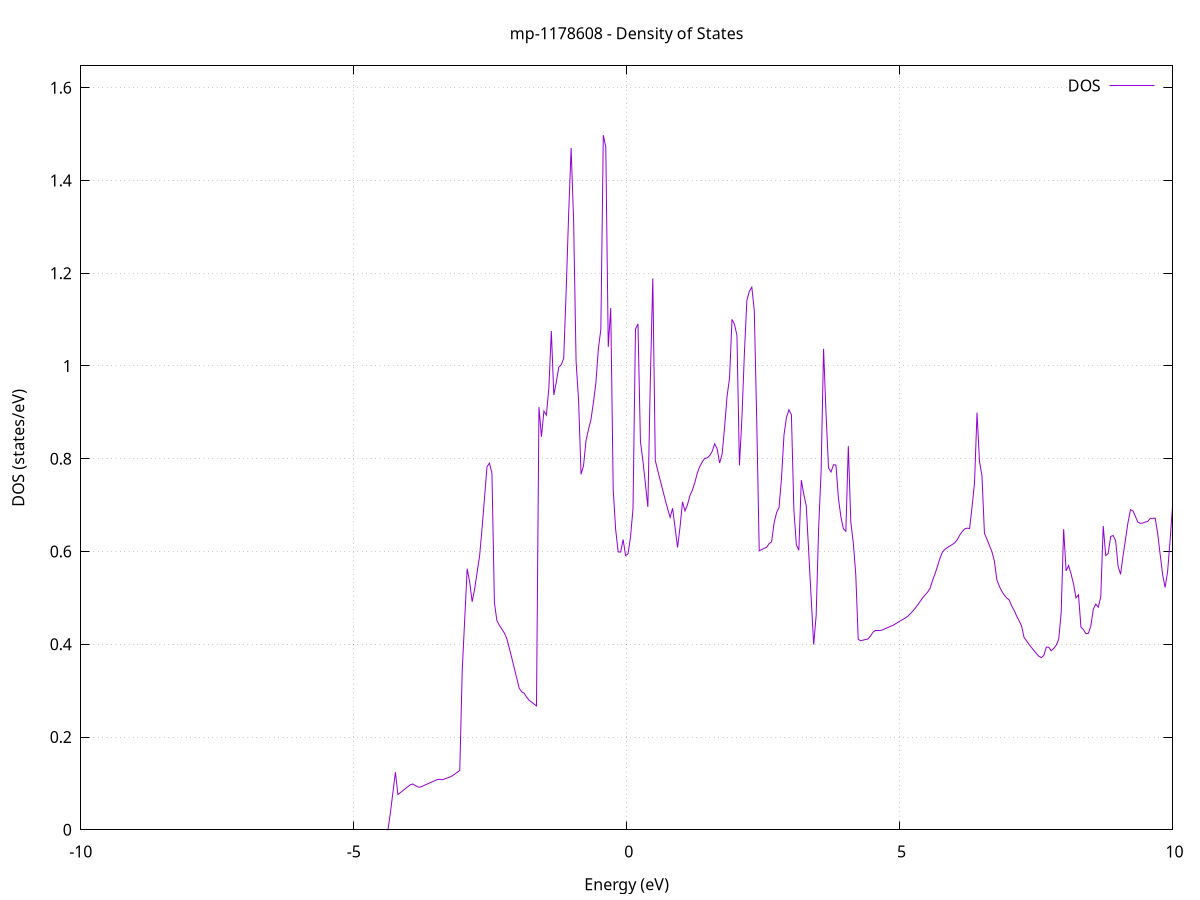 set title 'mp-1178608 - Density of States'
set xlabel 'Energy (eV)'
set ylabel 'DOS (states/eV)'
set grid
set xrange [-10:10]
set yrange [0:1.647]
set xzeroaxis lt -1
set terminal png size 800,600
set output 'mp-1178608_dos_gnuplot.png'
plot '-' using 1:2 with lines title 'DOS'
-53.429300 0.000000
-53.384000 0.000000
-53.338600 0.000000
-53.293300 0.000000
-53.247900 0.000000
-53.202600 0.000000
-53.157300 0.000000
-53.111900 0.000000
-53.066600 0.000000
-53.021200 0.000000
-52.975900 0.000000
-52.930600 0.000000
-52.885200 0.000000
-52.839900 0.000000
-52.794500 0.000000
-52.749200 0.000000
-52.703900 0.000000
-52.658500 0.000000
-52.613200 0.000000
-52.567800 0.000000
-52.522500 0.000000
-52.477200 0.000000
-52.431800 0.000000
-52.386500 0.000000
-52.341100 0.000000
-52.295800 0.000000
-52.250500 0.000000
-52.205100 0.000000
-52.159800 0.000000
-52.114400 0.000000
-52.069100 0.000000
-52.023800 0.000000
-51.978400 0.000000
-51.933100 0.000000
-51.887800 0.000000
-51.842400 0.000000
-51.797100 0.000000
-51.751700 0.000000
-51.706400 0.000000
-51.661100 0.000000
-51.615700 0.000000
-51.570400 0.000000
-51.525000 0.000000
-51.479700 0.000000
-51.434400 0.000000
-51.389000 0.000000
-51.343700 0.000000
-51.298300 0.000000
-51.253000 0.000000
-51.207700 0.000000
-51.162300 0.000000
-51.117000 0.000000
-51.071600 0.000000
-51.026300 0.000000
-50.981000 0.000000
-50.935600 0.000000
-50.890300 0.000000
-50.844900 0.000000
-50.799600 0.000000
-50.754300 0.000000
-50.708900 0.000000
-50.663600 0.000000
-50.618200 0.000000
-50.572900 0.000000
-50.527600 0.000000
-50.482200 0.000000
-50.436900 0.000000
-50.391500 0.000000
-50.346200 0.000000
-50.300900 0.000000
-50.255500 0.000000
-50.210200 0.000000
-50.164900 0.000000
-50.119500 0.000000
-50.074200 0.000000
-50.028800 0.000000
-49.983500 0.000000
-49.938200 0.000000
-49.892800 0.000000
-49.847500 0.000000
-49.802100 0.000000
-49.756800 0.000000
-49.711500 0.000000
-49.666100 0.000000
-49.620800 0.000000
-49.575400 0.000000
-49.530100 0.000000
-49.484800 0.000000
-49.439400 0.000000
-49.394100 0.000000
-49.348700 0.000000
-49.303400 0.000000
-49.258100 0.000000
-49.212700 0.000000
-49.167400 0.000000
-49.122000 1.460300
-49.076700 1.737000
-49.031400 2.047200
-48.986000 2.533500
-48.940700 3.451800
-48.895300 7.529700
-48.850000 0.000000
-48.804700 0.000000
-48.759300 0.000000
-48.714000 0.000000
-48.668600 0.000000
-48.623300 0.000000
-48.578000 0.000000
-48.532600 0.000000
-48.487300 0.000000
-48.442000 0.000000
-48.396600 0.000000
-48.351300 0.000000
-48.305900 0.000000
-48.260600 0.000000
-48.215300 0.000000
-48.169900 0.000000
-48.124600 0.000000
-48.079200 0.000000
-48.033900 0.000000
-47.988600 0.000000
-47.943200 0.000000
-47.897900 0.000000
-47.852500 0.000000
-47.807200 0.000000
-47.761900 0.000000
-47.716500 0.000000
-47.671200 0.000000
-47.625800 0.000000
-47.580500 0.000000
-47.535200 0.000000
-47.489800 0.000000
-47.444500 0.000000
-47.399100 0.000000
-47.353800 0.000000
-47.308500 0.000000
-47.263100 0.000000
-47.217800 0.000000
-47.172400 0.000000
-47.127100 0.000000
-47.081800 0.000000
-47.036400 0.000000
-46.991100 0.000000
-46.945700 0.000000
-46.900400 0.000000
-46.855100 0.000000
-46.809700 0.000000
-46.764400 0.000000
-46.719100 0.000000
-46.673700 0.000000
-46.628400 0.000000
-46.583000 0.000000
-46.537700 0.000000
-46.492400 0.000000
-46.447000 0.000000
-46.401700 0.000000
-46.356300 0.000000
-46.311000 0.000000
-46.265700 0.000000
-46.220300 0.000000
-46.175000 0.000000
-46.129600 0.000000
-46.084300 0.000000
-46.039000 0.000000
-45.993600 0.000000
-45.948300 0.000000
-45.902900 0.000000
-45.857600 0.000000
-45.812300 0.000000
-45.766900 0.000000
-45.721600 0.000000
-45.676200 0.000000
-45.630900 0.000000
-45.585600 0.000000
-45.540200 0.000000
-45.494900 0.000000
-45.449500 0.000000
-45.404200 0.000000
-45.358900 0.000000
-45.313500 0.000000
-45.268200 0.000000
-45.222800 0.000000
-45.177500 0.000000
-45.132200 0.000000
-45.086800 0.000000
-45.041500 0.000000
-44.996200 0.000000
-44.950800 0.000000
-44.905500 0.000000
-44.860100 0.000000
-44.814800 0.000000
-44.769500 0.000000
-44.724100 0.000000
-44.678800 0.000000
-44.633400 0.000000
-44.588100 0.000000
-44.542800 0.000000
-44.497400 0.000000
-44.452100 0.000000
-44.406700 0.000000
-44.361400 0.000000
-44.316100 0.000000
-44.270700 0.000000
-44.225400 0.000000
-44.180000 0.000000
-44.134700 0.000000
-44.089400 0.000000
-44.044000 0.000000
-43.998700 0.000000
-43.953300 0.000000
-43.908000 0.000000
-43.862700 0.000000
-43.817300 0.000000
-43.772000 0.000000
-43.726600 0.000000
-43.681300 0.000000
-43.636000 0.000000
-43.590600 0.000000
-43.545300 0.000000
-43.499900 0.000000
-43.454600 0.000000
-43.409300 0.000000
-43.363900 0.000000
-43.318600 0.000000
-43.273300 0.000000
-43.227900 0.000000
-43.182600 0.000000
-43.137200 0.000000
-43.091900 0.000000
-43.046600 0.000000
-43.001200 0.000000
-42.955900 0.000000
-42.910500 0.000000
-42.865200 0.000000
-42.819900 0.000000
-42.774500 0.000000
-42.729200 0.000000
-42.683800 0.000000
-42.638500 0.000000
-42.593200 0.000000
-42.547800 0.000000
-42.502500 0.000000
-42.457100 0.000000
-42.411800 0.000000
-42.366500 0.000000
-42.321100 0.000000
-42.275800 0.000000
-42.230400 0.000000
-42.185100 0.000000
-42.139800 0.000000
-42.094400 0.000000
-42.049100 0.000000
-42.003700 0.000000
-41.958400 0.000000
-41.913100 0.000000
-41.867700 0.000000
-41.822400 0.000000
-41.777000 0.000000
-41.731700 0.000000
-41.686400 0.000000
-41.641000 0.000000
-41.595700 0.000000
-41.550400 0.000000
-41.505000 0.000000
-41.459700 0.000000
-41.414300 0.000000
-41.369000 0.000000
-41.323700 0.000000
-41.278300 0.000000
-41.233000 0.000000
-41.187600 0.000000
-41.142300 0.000000
-41.097000 0.000000
-41.051600 0.000000
-41.006300 0.000000
-40.960900 0.000000
-40.915600 0.000000
-40.870300 0.000000
-40.824900 0.000000
-40.779600 0.000000
-40.734200 0.000000
-40.688900 0.000000
-40.643600 0.000000
-40.598200 0.000000
-40.552900 0.000000
-40.507500 0.000000
-40.462200 0.000000
-40.416900 0.000000
-40.371500 0.000000
-40.326200 0.000000
-40.280800 0.000000
-40.235500 0.000000
-40.190200 0.000000
-40.144800 0.000000
-40.099500 0.000000
-40.054100 0.000000
-40.008800 0.000000
-39.963500 0.000000
-39.918100 0.000000
-39.872800 0.000000
-39.827400 0.000000
-39.782100 0.000000
-39.736800 0.000000
-39.691400 0.000000
-39.646100 0.000000
-39.600800 0.000000
-39.555400 0.000000
-39.510100 0.000000
-39.464700 0.000000
-39.419400 0.000000
-39.374100 0.000000
-39.328700 0.000000
-39.283400 0.000000
-39.238000 0.000000
-39.192700 0.000000
-39.147400 0.000000
-39.102000 0.000000
-39.056700 0.000000
-39.011300 0.000000
-38.966000 0.000000
-38.920700 0.000000
-38.875300 0.000000
-38.830000 0.000000
-38.784600 0.000000
-38.739300 0.000000
-38.694000 0.000000
-38.648600 0.000000
-38.603300 0.000000
-38.557900 0.000000
-38.512600 0.000000
-38.467300 0.000000
-38.421900 0.000000
-38.376600 0.000000
-38.331200 0.000000
-38.285900 0.000000
-38.240600 0.000000
-38.195200 0.000000
-38.149900 0.000000
-38.104500 0.000000
-38.059200 0.000000
-38.013900 0.000000
-37.968500 0.000000
-37.923200 0.000000
-37.877900 0.000000
-37.832500 0.000000
-37.787200 0.000000
-37.741800 0.000000
-37.696500 0.000000
-37.651200 0.000000
-37.605800 0.000000
-37.560500 0.000000
-37.515100 0.000000
-37.469800 0.000000
-37.424500 0.000000
-37.379100 0.000000
-37.333800 0.000000
-37.288400 0.000000
-37.243100 0.000000
-37.197800 0.000000
-37.152400 0.000000
-37.107100 0.000000
-37.061700 0.000000
-37.016400 0.000000
-36.971100 0.000000
-36.925700 0.000000
-36.880400 0.000000
-36.835000 0.000000
-36.789700 0.000000
-36.744400 0.000000
-36.699000 0.000000
-36.653700 0.000000
-36.608300 0.000000
-36.563000 0.000000
-36.517700 0.000000
-36.472300 0.000000
-36.427000 0.000000
-36.381600 0.000000
-36.336300 0.000000
-36.291000 0.000000
-36.245600 0.000000
-36.200300 0.000000
-36.155000 0.000000
-36.109600 0.000000
-36.064300 0.000000
-36.018900 0.000000
-35.973600 0.000000
-35.928300 0.000000
-35.882900 0.000000
-35.837600 0.000000
-35.792200 0.000000
-35.746900 0.000000
-35.701600 0.000000
-35.656200 0.000000
-35.610900 0.000000
-35.565500 0.000000
-35.520200 0.000000
-35.474900 0.000000
-35.429500 0.000000
-35.384200 0.000000
-35.338800 0.000000
-35.293500 0.000000
-35.248200 0.000000
-35.202800 0.000000
-35.157500 0.000000
-35.112100 0.000000
-35.066800 0.000000
-35.021500 0.000000
-34.976100 0.000000
-34.930800 0.000000
-34.885400 0.000000
-34.840100 0.000000
-34.794800 0.000000
-34.749400 0.000000
-34.704100 0.000000
-34.658700 0.000000
-34.613400 0.000000
-34.568100 0.000000
-34.522700 0.000000
-34.477400 0.000000
-34.432100 0.000000
-34.386700 0.000000
-34.341400 0.000000
-34.296000 0.000000
-34.250700 0.000000
-34.205400 0.000000
-34.160000 0.000000
-34.114700 0.000000
-34.069300 0.000000
-34.024000 0.000000
-33.978700 0.000000
-33.933300 0.000000
-33.888000 0.000000
-33.842600 0.000000
-33.797300 0.000000
-33.752000 0.000000
-33.706600 0.000000
-33.661300 0.000000
-33.615900 0.000000
-33.570600 0.000000
-33.525300 0.000000
-33.479900 0.000000
-33.434600 0.000000
-33.389200 0.000000
-33.343900 0.000000
-33.298600 0.000000
-33.253200 0.000000
-33.207900 0.000000
-33.162500 0.000000
-33.117200 0.000000
-33.071900 0.000000
-33.026500 0.000000
-32.981200 0.000000
-32.935800 0.000000
-32.890500 0.000000
-32.845200 0.000000
-32.799800 0.000000
-32.754500 0.000000
-32.709200 0.000000
-32.663800 0.000000
-32.618500 0.000000
-32.573100 0.000000
-32.527800 0.000000
-32.482500 0.000000
-32.437100 0.000000
-32.391800 0.000000
-32.346400 0.000000
-32.301100 0.000000
-32.255800 0.000000
-32.210400 0.000000
-32.165100 0.000000
-32.119700 0.000000
-32.074400 0.000000
-32.029100 0.000000
-31.983700 0.000000
-31.938400 0.000000
-31.893000 0.000000
-31.847700 0.000000
-31.802400 0.000000
-31.757000 0.000000
-31.711700 0.000000
-31.666300 0.000000
-31.621000 0.000000
-31.575700 0.000000
-31.530300 0.000000
-31.485000 0.000000
-31.439600 0.000000
-31.394300 0.000000
-31.349000 0.000000
-31.303600 0.000000
-31.258300 0.000000
-31.212900 0.000000
-31.167600 0.000000
-31.122300 0.000000
-31.076900 0.000000
-31.031600 0.000000
-30.986300 0.000000
-30.940900 0.000000
-30.895600 0.000000
-30.850200 0.000000
-30.804900 0.000000
-30.759600 0.000000
-30.714200 0.000000
-30.668900 0.000000
-30.623500 0.000000
-30.578200 0.000000
-30.532900 0.000000
-30.487500 0.000000
-30.442200 0.000000
-30.396800 0.000000
-30.351500 0.000000
-30.306200 0.000000
-30.260800 0.000000
-30.215500 0.000000
-30.170100 0.000000
-30.124800 0.000000
-30.079500 0.000000
-30.034100 0.000000
-29.988800 0.000000
-29.943400 0.000000
-29.898100 0.000000
-29.852800 0.000000
-29.807400 0.000000
-29.762100 0.000000
-29.716700 0.000000
-29.671400 0.000000
-29.626100 0.000000
-29.580700 0.000000
-29.535400 0.000000
-29.490000 0.000000
-29.444700 0.000000
-29.399400 0.000000
-29.354000 0.000000
-29.308700 0.000000
-29.263400 0.000000
-29.218000 0.000000
-29.172700 0.000000
-29.127300 0.000000
-29.082000 0.000000
-29.036700 0.000000
-28.991300 0.000000
-28.946000 0.000000
-28.900600 0.000000
-28.855300 0.000000
-28.810000 0.000000
-28.764600 0.000000
-28.719300 0.000000
-28.673900 0.000000
-28.628600 0.000000
-28.583300 0.000000
-28.537900 0.000000
-28.492600 0.000000
-28.447200 0.000000
-28.401900 0.000000
-28.356600 0.000000
-28.311200 0.000000
-28.265900 0.000000
-28.220500 0.000000
-28.175200 0.000000
-28.129900 0.000000
-28.084500 0.000000
-28.039200 0.000000
-27.993800 0.000000
-27.948500 1.088800
-27.903200 1.172300
-27.857800 1.290400
-27.812500 1.393400
-27.767100 1.577200
-27.721800 1.867800
-27.676500 1.722200
-27.631100 1.277500
-27.585800 0.794800
-27.540500 0.639500
-27.495100 0.607300
-27.449800 0.575200
-27.404400 0.727900
-27.359100 0.754100
-27.313800 2.286400
-27.268400 3.172100
-27.223100 1.280100
-27.177700 4.412700
-27.132400 5.179700
-27.087100 9.270800
-27.041700 2.351000
-26.996400 1.254200
-26.951000 1.179300
-26.905700 1.232800
-26.860400 1.436400
-26.815000 1.686300
-26.769700 2.040000
-26.724300 2.572700
-26.679000 1.923700
-26.633700 1.615100
-26.588300 1.548300
-26.543000 1.356200
-26.497600 1.341700
-26.452300 1.342700
-26.407000 1.260200
-26.361600 0.000000
-26.316300 0.000000
-26.270900 0.000000
-26.225600 0.000000
-26.180300 0.000000
-26.134900 0.000000
-26.089600 0.000000
-26.044200 0.000000
-25.998900 0.000000
-25.953600 0.000000
-25.908200 0.000000
-25.862900 0.000000
-25.817500 0.000000
-25.772200 0.000000
-25.726900 0.000000
-25.681500 0.000000
-25.636200 0.000000
-25.590900 0.000000
-25.545500 0.000000
-25.500200 0.000000
-25.454800 0.000000
-25.409500 0.000000
-25.364200 0.000000
-25.318800 0.000000
-25.273500 0.000000
-25.228100 0.000000
-25.182800 0.000000
-25.137500 0.000000
-25.092100 0.000000
-25.046800 0.000000
-25.001400 0.000000
-24.956100 0.000000
-24.910800 0.000000
-24.865400 0.000000
-24.820100 0.000000
-24.774700 0.000000
-24.729400 0.000000
-24.684100 0.000000
-24.638700 0.000000
-24.593400 0.000000
-24.548000 0.000000
-24.502700 0.000000
-24.457400 0.000000
-24.412000 0.000000
-24.366700 0.000000
-24.321300 0.000000
-24.276000 0.000000
-24.230700 0.000000
-24.185300 0.000000
-24.140000 0.000000
-24.094600 0.000000
-24.049300 0.000000
-24.004000 0.000000
-23.958600 0.000000
-23.913300 0.000000
-23.868000 0.000000
-23.822600 0.000000
-23.777300 0.000000
-23.731900 0.000000
-23.686600 0.000000
-23.641300 0.000000
-23.595900 0.000000
-23.550600 0.000000
-23.505200 0.000000
-23.459900 0.000000
-23.414600 0.000000
-23.369200 0.000000
-23.323900 0.000000
-23.278500 0.000000
-23.233200 0.000000
-23.187900 0.000000
-23.142500 0.000000
-23.097200 0.000000
-23.051800 0.000000
-23.006500 0.000000
-22.961200 0.000000
-22.915800 0.000000
-22.870500 0.000000
-22.825100 0.000000
-22.779800 0.000000
-22.734500 0.000000
-22.689100 0.000000
-22.643800 0.000000
-22.598400 0.000000
-22.553100 0.000000
-22.507800 0.000000
-22.462400 0.000000
-22.417100 0.000000
-22.371700 0.000000
-22.326400 0.000000
-22.281100 0.000000
-22.235700 0.000000
-22.190400 0.000000
-22.145100 0.000000
-22.099700 0.000000
-22.054400 0.000000
-22.009000 0.000000
-21.963700 0.000000
-21.918400 0.000000
-21.873000 0.000000
-21.827700 0.000000
-21.782300 0.000000
-21.737000 0.000000
-21.691700 0.000000
-21.646300 0.000000
-21.601000 0.000000
-21.555600 0.000000
-21.510300 0.000000
-21.465000 0.000000
-21.419600 0.000000
-21.374300 0.000000
-21.328900 0.000000
-21.283600 0.000000
-21.238300 0.000000
-21.192900 0.000000
-21.147600 0.000000
-21.102200 0.000000
-21.056900 0.000000
-21.011600 0.000000
-20.966200 0.000000
-20.920900 0.000000
-20.875500 0.000000
-20.830200 0.000000
-20.784900 0.000000
-20.739500 0.000000
-20.694200 0.000000
-20.648800 0.000000
-20.603500 0.000000
-20.558200 0.000000
-20.512800 0.000000
-20.467500 0.000000
-20.422200 0.000000
-20.376800 0.000000
-20.331500 0.000000
-20.286100 0.000000
-20.240800 0.000000
-20.195500 0.000000
-20.150100 0.000000
-20.104800 0.000000
-20.059400 0.000000
-20.014100 0.000000
-19.968800 0.000000
-19.923400 0.000000
-19.878100 0.000000
-19.832700 0.000000
-19.787400 0.000000
-19.742100 0.000000
-19.696700 0.000000
-19.651400 0.000000
-19.606000 0.000000
-19.560700 0.000000
-19.515400 0.000000
-19.470000 0.000000
-19.424700 0.000000
-19.379300 0.000000
-19.334000 0.000000
-19.288700 0.000000
-19.243300 0.000000
-19.198000 0.000000
-19.152600 0.000000
-19.107300 0.000000
-19.062000 0.000000
-19.016600 0.000000
-18.971300 0.000000
-18.925900 0.000000
-18.880600 0.000000
-18.835300 0.000000
-18.789900 0.000000
-18.744600 0.000000
-18.699300 0.000000
-18.653900 0.000000
-18.608600 0.000000
-18.563200 0.000000
-18.517900 0.000000
-18.472600 0.000000
-18.427200 0.000000
-18.381900 0.000000
-18.336500 0.000000
-18.291200 0.000000
-18.245900 0.000000
-18.200500 0.000000
-18.155200 0.000000
-18.109800 0.000000
-18.064500 0.000000
-18.019200 0.000000
-17.973800 0.000000
-17.928500 0.000000
-17.883100 0.000000
-17.837800 0.000000
-17.792500 0.000000
-17.747100 0.000000
-17.701800 0.000000
-17.656400 0.000000
-17.611100 0.000000
-17.565800 0.000000
-17.520400 0.000000
-17.475100 0.000000
-17.429700 0.000000
-17.384400 0.000000
-17.339100 0.000000
-17.293700 0.000000
-17.248400 0.000000
-17.203000 0.000000
-17.157700 0.000000
-17.112400 0.000000
-17.067000 0.000000
-17.021700 0.000000
-16.976400 0.000000
-16.931000 0.000000
-16.885700 0.000000
-16.840300 0.000000
-16.795000 0.000000
-16.749700 0.000000
-16.704300 0.000000
-16.659000 0.000000
-16.613600 0.000000
-16.568300 0.000000
-16.523000 0.000000
-16.477600 0.000000
-16.432300 0.000000
-16.386900 0.000000
-16.341600 0.000000
-16.296300 0.000000
-16.250900 0.000000
-16.205600 0.000000
-16.160200 0.000000
-16.114900 0.000000
-16.069600 0.000000
-16.024200 0.000000
-15.978900 0.000000
-15.933500 0.000000
-15.888200 0.000000
-15.842900 0.000000
-15.797500 0.000000
-15.752200 0.000000
-15.706800 0.000000
-15.661500 0.000000
-15.616200 0.000000
-15.570800 0.000000
-15.525500 0.000000
-15.480100 0.000000
-15.434800 0.000000
-15.389500 0.000000
-15.344100 0.000000
-15.298800 0.000000
-15.253500 0.000000
-15.208100 0.000000
-15.162800 0.000000
-15.117400 0.000000
-15.072100 0.000000
-15.026800 0.000000
-14.981400 0.000000
-14.936100 0.000000
-14.890700 0.000000
-14.845400 0.000000
-14.800100 0.000000
-14.754700 0.000000
-14.709400 0.000000
-14.664000 0.000000
-14.618700 0.000000
-14.573400 0.000000
-14.528000 0.000000
-14.482700 0.000000
-14.437300 0.000000
-14.392000 0.000000
-14.346700 0.000000
-14.301300 0.000000
-14.256000 0.000000
-14.210600 0.000000
-14.165300 0.000000
-14.120000 0.000000
-14.074600 0.000000
-14.029300 0.000000
-13.983900 0.000000
-13.938600 0.000000
-13.893300 0.000000
-13.847900 0.000000
-13.802600 0.000000
-13.757200 0.000000
-13.711900 0.000000
-13.666600 0.000000
-13.621200 0.000000
-13.575900 0.000000
-13.530600 0.000000
-13.485200 0.000000
-13.439900 0.000000
-13.394500 0.000000
-13.349200 0.000000
-13.303900 0.000000
-13.258500 0.000000
-13.213200 0.000000
-13.167800 0.000000
-13.122500 0.000000
-13.077200 0.000000
-13.031800 0.000000
-12.986500 0.000000
-12.941100 0.000000
-12.895800 0.000000
-12.850500 0.000000
-12.805100 0.000000
-12.759800 0.000000
-12.714400 0.000000
-12.669100 0.000000
-12.623800 0.000000
-12.578400 0.000000
-12.533100 0.000000
-12.487700 0.000000
-12.442400 0.000000
-12.397100 0.000000
-12.351700 0.000000
-12.306400 0.000000
-12.261000 0.000000
-12.215700 0.000000
-12.170400 0.000000
-12.125000 0.000000
-12.079700 0.000000
-12.034300 0.000000
-11.989000 0.000000
-11.943700 0.000000
-11.898300 0.000000
-11.853000 0.000000
-11.807600 0.000000
-11.762300 0.000000
-11.717000 0.000000
-11.671600 0.000000
-11.626300 0.000000
-11.581000 0.000000
-11.535600 0.000000
-11.490300 0.000000
-11.444900 0.000000
-11.399600 0.000000
-11.354300 0.000000
-11.308900 0.000000
-11.263600 0.000000
-11.218200 0.000000
-11.172900 0.000000
-11.127600 0.000000
-11.082200 0.000000
-11.036900 0.000000
-10.991500 0.000000
-10.946200 0.000000
-10.900900 0.000000
-10.855500 0.000000
-10.810200 0.000000
-10.764800 0.000000
-10.719500 0.000000
-10.674200 0.000000
-10.628800 0.000000
-10.583500 0.000000
-10.538100 0.000000
-10.492800 0.000000
-10.447500 0.000000
-10.402100 0.000000
-10.356800 0.000000
-10.311400 0.000000
-10.266100 0.000000
-10.220800 0.000000
-10.175400 0.000000
-10.130100 0.000000
-10.084700 0.000000
-10.039400 0.000000
-9.994100 0.000000
-9.948700 0.000000
-9.903400 0.000000
-9.858100 0.000000
-9.812700 0.000000
-9.767400 0.000000
-9.722000 0.000000
-9.676700 0.000000
-9.631400 0.000000
-9.586000 0.000000
-9.540700 0.000000
-9.495300 0.000000
-9.450000 0.000000
-9.404700 0.000000
-9.359300 0.000000
-9.314000 0.000000
-9.268600 0.000000
-9.223300 0.000000
-9.178000 0.000000
-9.132600 0.000000
-9.087300 0.000000
-9.041900 0.000000
-8.996600 0.000000
-8.951300 0.000000
-8.905900 0.000000
-8.860600 0.000000
-8.815200 0.000000
-8.769900 0.000000
-8.724600 0.000000
-8.679200 0.000000
-8.633900 0.000000
-8.588500 0.000000
-8.543200 0.000000
-8.497900 0.000000
-8.452500 0.000000
-8.407200 0.000000
-8.361800 0.000000
-8.316500 0.000000
-8.271200 0.000000
-8.225800 0.000000
-8.180500 0.000000
-8.135200 0.000000
-8.089800 0.000000
-8.044500 0.000000
-7.999100 0.000000
-7.953800 0.000000
-7.908500 0.000000
-7.863100 0.000000
-7.817800 0.000000
-7.772400 0.000000
-7.727100 0.000000
-7.681800 0.000000
-7.636400 0.000000
-7.591100 0.000000
-7.545700 0.000000
-7.500400 0.000000
-7.455100 0.000000
-7.409700 0.000000
-7.364400 0.000000
-7.319000 0.000000
-7.273700 0.000000
-7.228400 0.000000
-7.183000 0.000000
-7.137700 0.000000
-7.092300 0.000000
-7.047000 0.000000
-7.001700 0.000000
-6.956300 0.000000
-6.911000 0.000000
-6.865600 0.000000
-6.820300 0.000000
-6.775000 0.000000
-6.729600 0.000000
-6.684300 0.000000
-6.638900 0.000000
-6.593600 0.000000
-6.548300 0.000000
-6.502900 0.000000
-6.457600 0.000000
-6.412300 0.000000
-6.366900 0.000000
-6.321600 0.000000
-6.276200 0.000000
-6.230900 0.000000
-6.185600 0.000000
-6.140200 0.000000
-6.094900 0.000000
-6.049500 0.000000
-6.004200 0.000000
-5.958900 0.000000
-5.913500 0.000000
-5.868200 0.000000
-5.822800 0.000000
-5.777500 0.000000
-5.732200 0.000000
-5.686800 0.000000
-5.641500 0.000000
-5.596100 0.000000
-5.550800 0.000000
-5.505500 0.000000
-5.460100 0.000000
-5.414800 0.000000
-5.369400 0.000000
-5.324100 0.000000
-5.278800 0.000000
-5.233400 0.000000
-5.188100 0.000000
-5.142700 0.000000
-5.097400 0.000000
-5.052100 0.000000
-5.006700 0.000000
-4.961400 0.000000
-4.916000 0.000000
-4.870700 0.000000
-4.825400 0.000000
-4.780000 0.000000
-4.734700 0.000000
-4.689400 0.000000
-4.644000 0.000000
-4.598700 0.000000
-4.553300 0.000000
-4.508000 0.000000
-4.462700 0.000000
-4.417300 0.000000
-4.372000 0.000100
-4.326600 0.038000
-4.281300 0.081100
-4.236000 0.124200
-4.190600 0.075900
-4.145300 0.080100
-4.099900 0.084400
-4.054600 0.088600
-4.009300 0.092900
-3.963900 0.097100
-3.918600 0.098700
-3.873200 0.095600
-3.827900 0.092400
-3.782600 0.091800
-3.737200 0.094200
-3.691900 0.096600
-3.646500 0.099000
-3.601200 0.101400
-3.555900 0.103700
-3.510500 0.106100
-3.465200 0.108500
-3.419800 0.108700
-3.374500 0.108000
-3.329200 0.109900
-3.283800 0.111800
-3.238500 0.113600
-3.193100 0.116500
-3.147800 0.120200
-3.102500 0.124000
-3.057100 0.127800
-3.011800 0.344900
-2.966500 0.453900
-2.921100 0.563000
-2.875800 0.534200
-2.830400 0.491600
-2.785100 0.518800
-2.739800 0.554600
-2.694400 0.589900
-2.649100 0.649600
-2.603700 0.716000
-2.558400 0.782500
-2.513100 0.790600
-2.467700 0.768400
-2.422400 0.489300
-2.377000 0.451000
-2.331700 0.440800
-2.286400 0.432600
-2.241000 0.424300
-2.195700 0.412300
-2.150300 0.392200
-2.105000 0.370900
-2.059700 0.349100
-2.014300 0.327200
-1.969000 0.305400
-1.923600 0.297600
-1.878300 0.294400
-1.833000 0.285900
-1.787600 0.279300
-1.742300 0.275300
-1.696900 0.271200
-1.651600 0.267100
-1.606300 0.911300
-1.560900 0.847500
-1.515600 0.902600
-1.470200 0.893900
-1.424900 0.952700
-1.379600 1.075300
-1.334200 0.937400
-1.288900 0.965100
-1.243600 0.997200
-1.198200 1.002300
-1.152900 1.016600
-1.107500 1.164100
-1.062200 1.327600
-1.016900 1.469900
-0.971500 1.313400
-0.926200 1.009300
-0.880800 0.926400
-0.835500 0.766500
-0.790200 0.784700
-0.744800 0.838500
-0.699500 0.863000
-0.654100 0.884200
-0.608800 0.921000
-0.563500 0.963500
-0.518100 1.037200
-0.472800 1.078600
-0.427400 1.497600
-0.382100 1.472000
-0.336800 1.041100
-0.291400 1.124800
-0.246100 0.732600
-0.200700 0.646700
-0.155400 0.599100
-0.110100 0.598800
-0.064700 0.625900
-0.019400 0.591100
0.026000 0.595100
0.071300 0.631900
0.116600 0.692200
0.162000 1.079500
0.207300 1.090500
0.252700 0.836800
0.298000 0.795500
0.343300 0.746200
0.388700 0.696000
0.434000 0.969800
0.479300 1.188800
0.524700 0.796300
0.570000 0.774500
0.615400 0.753500
0.660700 0.732600
0.706000 0.711800
0.751400 0.692000
0.796700 0.673500
0.842100 0.693200
0.887400 0.651000
0.932700 0.608600
0.978100 0.652900
1.023400 0.707000
1.068800 0.687300
1.114100 0.700700
1.159400 0.720600
1.204800 0.732500
1.250100 0.748800
1.295500 0.769400
1.340800 0.783500
1.386100 0.793400
1.431500 0.800900
1.476800 0.801800
1.522200 0.807000
1.567500 0.815800
1.612800 0.832200
1.658200 0.821300
1.703500 0.790700
1.748900 0.809900
1.794200 0.867900
1.839500 0.934400
1.884900 0.973800
1.930200 1.100400
1.975600 1.089800
2.020900 1.065600
2.066200 0.785600
2.111600 0.887000
2.156900 1.026700
2.202300 1.141300
2.247600 1.161000
2.292900 1.169900
2.338300 1.120000
2.383600 0.879900
2.428900 0.601400
2.474300 0.604100
2.519600 0.606800
2.565000 0.609100
2.610300 0.617000
2.655600 0.620700
2.701000 0.661500
2.746300 0.683600
2.791700 0.694700
2.837000 0.757700
2.882300 0.850900
2.927700 0.889000
2.973000 0.905500
3.018400 0.894800
3.063700 0.689600
3.109000 0.614600
3.154400 0.602600
3.199700 0.753900
3.245100 0.723300
3.290400 0.698400
3.335700 0.598300
3.381100 0.498100
3.426400 0.399100
3.471800 0.461900
3.517100 0.649700
3.562400 0.772100
3.607800 1.036900
3.653100 0.896100
3.698500 0.780300
3.743800 0.771300
3.789100 0.786900
3.834500 0.786500
3.879800 0.715100
3.925200 0.674500
3.970500 0.649000
4.015800 0.643500
4.061200 0.827100
4.106500 0.663900
4.151800 0.619000
4.197200 0.550800
4.242500 0.410700
4.287900 0.407500
4.333200 0.409000
4.378500 0.410300
4.423900 0.411500
4.469200 0.417800
4.514600 0.426300
4.559900 0.429400
4.605200 0.429400
4.650600 0.429700
4.695900 0.431300
4.741300 0.433800
4.786600 0.436200
4.831900 0.438500
4.877300 0.440600
4.922600 0.443800
4.968000 0.447200
5.013300 0.450400
5.058600 0.453500
5.104000 0.456400
5.149300 0.460100
5.194700 0.465600
5.240000 0.471200
5.285300 0.477500
5.330700 0.484500
5.376000 0.492200
5.421400 0.499800
5.466700 0.506200
5.512000 0.512100
5.557400 0.520100
5.602700 0.537000
5.648100 0.551500
5.693400 0.567400
5.738700 0.585000
5.784100 0.598500
5.829400 0.604500
5.874700 0.608300
5.920100 0.611700
5.965400 0.615000
6.010800 0.618800
6.056100 0.625200
6.101400 0.635200
6.146800 0.642900
6.192100 0.648600
6.237500 0.650300
6.282800 0.649500
6.328100 0.696400
6.373500 0.748600
6.418800 0.899400
6.464200 0.793900
6.509500 0.763400
6.554800 0.639100
6.600200 0.626500
6.645500 0.613300
6.690900 0.599800
6.736200 0.579800
6.781500 0.539600
6.826900 0.525300
6.872200 0.514500
6.917600 0.506100
6.962900 0.499800
7.008200 0.495500
7.053600 0.482600
7.098900 0.473100
7.144300 0.460700
7.189600 0.450900
7.234900 0.439600
7.280300 0.414900
7.325600 0.407400
7.371000 0.399900
7.416300 0.393000
7.461600 0.386400
7.507000 0.380000
7.552300 0.374100
7.597600 0.371200
7.643000 0.376000
7.688300 0.393800
7.733700 0.393600
7.779000 0.385900
7.824300 0.391000
7.869700 0.398000
7.915000 0.410600
7.960400 0.467400
8.005700 0.648200
8.051000 0.558200
8.096400 0.569600
8.141700 0.551700
8.187100 0.529900
8.232400 0.499800
8.277700 0.506600
8.323100 0.436700
8.368400 0.431500
8.413800 0.422900
8.459100 0.423600
8.504400 0.439500
8.549800 0.476100
8.595100 0.486500
8.640500 0.479800
8.685800 0.502000
8.731100 0.654900
8.776500 0.591400
8.821800 0.595600
8.867200 0.632400
8.912500 0.634400
8.957800 0.623500
9.003200 0.568200
9.048500 0.550700
9.093900 0.590400
9.139200 0.626300
9.184500 0.662300
9.229900 0.690100
9.275200 0.687700
9.320500 0.675700
9.365900 0.663100
9.411200 0.660600
9.456600 0.661400
9.501900 0.663500
9.547200 0.664900
9.592600 0.671400
9.637900 0.671500
9.683300 0.671800
9.728600 0.638800
9.773900 0.593500
9.819300 0.550000
9.864600 0.522500
9.910000 0.556500
9.955300 0.622700
10.000600 0.697300
10.046000 0.761700
10.091300 0.781600
10.136700 0.778000
10.182000 0.765200
10.227300 0.764600
10.272700 0.756300
10.318000 0.764800
10.363400 0.840200
10.408700 0.727800
10.454000 0.715200
10.499400 0.703400
10.544700 0.690100
10.590100 0.685900
10.635400 0.696600
10.680700 0.704100
10.726100 0.699800
10.771400 0.686900
10.816800 0.657200
10.862100 0.645000
10.907400 0.638700
10.952800 0.636800
10.998100 0.639500
11.043400 0.644100
11.088800 0.651700
11.134100 0.668500
11.179500 0.699300
11.224800 0.729200
11.270100 0.752100
11.315500 0.769200
11.360800 0.790400
11.406200 0.819900
11.451500 0.788700
11.496800 0.822000
11.542200 0.722400
11.587500 0.612900
11.632900 0.569300
11.678200 0.549700
11.723500 0.554700
11.768900 0.577300
11.814200 0.583000
11.859600 0.606000
11.904900 0.628000
11.950200 0.650400
11.995600 0.653500
12.040900 0.641600
12.086300 0.615700
12.131600 0.595000
12.176900 0.584500
12.222300 0.571600
12.267600 0.561900
12.313000 0.561300
12.358300 0.567100
12.403600 0.567100
12.449000 0.571100
12.494300 0.581100
12.539700 0.594600
12.585000 0.611800
12.630300 0.667400
12.675700 0.681500
12.721000 0.678100
12.766300 0.679900
12.811700 0.688100
12.857000 0.709500
12.902400 0.742900
12.947700 0.788900
12.993000 0.783700
13.038400 0.766300
13.083700 0.763000
13.129100 0.751300
13.174400 0.749000
13.219700 0.749500
13.265100 0.746500
13.310400 0.743200
13.355800 0.742800
13.401100 0.745200
13.446400 0.728200
13.491800 0.728000
13.537100 0.724900
13.582500 0.725500
13.627800 0.731400
13.673100 0.729200
13.718500 0.816800
13.763800 1.071100
13.809200 0.976100
13.854500 1.007500
13.899800 1.064100
13.945200 1.080900
13.990500 1.135400
14.035900 1.242600
14.081200 1.347200
14.126500 1.173200
14.171900 0.987800
14.217200 0.957700
14.262600 0.980800
14.307900 1.002800
14.353200 1.078500
14.398600 1.159700
14.443900 1.234600
14.489200 1.273900
14.534600 1.313400
14.579900 1.305100
14.625300 1.277300
14.670600 1.090900
14.715900 1.011800
14.761300 0.979400
14.806600 0.920200
14.852000 0.932700
14.897300 0.980100
14.942600 1.137600
14.988000 1.139100
15.033300 1.066400
15.078700 1.015500
15.124000 0.959400
15.169300 0.961700
15.214700 0.991800
15.260000 1.009300
15.305400 0.994700
15.350700 0.962800
15.396000 0.947100
15.441400 0.941200
15.486700 0.933800
15.532100 0.924800
15.577400 0.917300
15.622700 0.859400
15.668100 0.809100
15.713400 0.782000
15.758800 0.764700
15.804100 0.752200
15.849400 0.754700
15.894800 0.755900
15.940100 0.751400
15.985500 0.755000
16.030800 0.759600
16.076100 0.766800
16.121500 0.776400
16.166800 0.787400
16.212200 0.802600
16.257500 0.822000
16.302800 0.892900
16.348200 0.893400
16.393500 0.879700
16.438800 0.893400
16.484200 0.887500
16.529500 0.883900
16.574900 0.886200
16.620200 0.887100
16.665500 0.904900
16.710900 0.907600
16.756200 0.889700
16.801600 0.837900
16.846900 0.789400
16.892200 0.741800
16.937600 0.697000
16.982900 0.659300
17.028300 0.629900
17.073600 0.606700
17.118900 0.587400
17.164300 0.574200
17.209600 0.567300
17.255000 0.563000
17.300300 0.566600
17.345600 0.565200
17.391000 0.553000
17.436300 0.541400
17.481700 0.533600
17.527000 0.532100
17.572300 0.530100
17.617700 0.527200
17.663000 0.525200
17.708400 0.527600
17.753700 0.531900
17.799000 0.539200
17.844400 0.560800
17.889700 0.584600
17.935100 0.657600
17.980400 0.718000
18.025700 0.772600
18.071100 0.790600
18.116400 0.771600
18.161700 0.829400
18.207100 0.880700
18.252400 0.869600
18.297800 0.868000
18.343100 0.916500
18.388400 0.813100
18.433800 0.720100
18.479100 0.686300
18.524500 0.686100
18.569800 0.737200
18.615100 0.844000
18.660500 1.012300
18.705800 1.256000
18.751200 1.383200
18.796500 1.524400
18.841800 1.645900
18.887200 1.294700
18.932500 1.037000
18.977900 0.971300
19.023200 0.910500
19.068500 0.921500
19.113900 1.006100
19.159200 1.075500
19.204600 1.190300
19.249900 1.337300
19.295200 1.455100
19.340600 1.461700
19.385900 1.506800
19.431300 1.518400
19.476600 1.504800
19.521900 1.461700
19.567300 1.368900
19.612600 1.264700
19.658000 1.166500
19.703300 1.100700
19.748600 1.060600
19.794000 1.023400
19.839300 0.997400
19.884600 0.981200
19.930000 0.964500
19.975300 0.949400
20.020700 0.957500
20.066000 0.973200
20.111300 1.088200
20.156700 1.068400
20.202000 0.993500
20.247400 0.986800
20.292700 0.972500
20.338000 0.953600
20.383400 0.963200
20.428700 0.988800
20.474100 0.978400
20.519400 0.987700
20.564700 0.984600
20.610100 0.964800
20.655400 0.963800
20.700800 0.957500
20.746100 0.950100
20.791400 0.934900
20.836800 0.905600
20.882100 0.885000
20.927500 0.869700
20.972800 0.854000
21.018100 0.846800
21.063500 0.837500
21.108800 0.825800
21.154200 0.805600
21.199500 0.774200
21.244800 0.730700
21.290200 0.696700
21.335500 0.683600
21.380900 0.680700
21.426200 0.690200
21.471500 0.706500
21.516900 0.720700
21.562200 0.754100
21.607500 0.799900
21.652900 0.874500
21.698200 0.969400
21.743600 1.008800
21.788900 0.989900
21.834200 0.966100
21.879600 0.938500
21.924900 0.910200
21.970300 0.911900
22.015600 0.878800
22.060900 0.832700
22.106300 0.782100
22.151600 0.792500
22.197000 0.809100
22.242300 0.849700
22.287600 0.903100
22.333000 0.968600
22.378300 1.045900
22.423700 1.122300
22.469000 1.175300
22.514300 1.190300
22.559700 1.217100
22.605000 1.265300
22.650400 1.309700
22.695700 1.295400
22.741000 1.255600
22.786400 1.183400
22.831700 1.149800
22.877100 1.151200
22.922400 1.164700
22.967700 1.020400
23.013100 0.919900
23.058400 0.846300
23.103800 0.768600
23.149100 0.699200
23.194400 0.666500
23.239800 0.643700
23.285100 0.622100
23.330400 0.603400
23.375800 0.617900
23.421100 0.618600
23.466500 0.651400
23.511800 0.621200
23.557100 0.607300
23.602500 0.616700
23.647800 0.643700
23.693200 0.684000
23.738500 0.759300
23.783800 0.836300
23.829200 0.911400
23.874500 1.008800
23.919900 1.081600
23.965200 1.132300
24.010500 1.162200
24.055900 1.233600
24.101200 1.286600
24.146600 1.270000
24.191900 1.234200
24.237200 1.205600
24.282600 1.138200
24.327900 1.079600
24.373300 1.088800
24.418600 1.215000
24.463900 1.191300
24.509300 1.179200
24.554600 1.155600
24.600000 1.139700
24.645300 1.136700
24.690600 1.124200
24.736000 1.142600
24.781300 1.174400
24.826700 1.174900
24.872000 1.170400
24.917300 1.109900
24.962700 1.056200
25.008000 1.021800
25.053300 1.019800
25.098700 1.031600
25.144000 1.064000
25.189400 1.110500
25.234700 1.180300
25.280000 1.196200
25.325400 1.159600
25.370700 1.106900
25.416100 1.082800
25.461400 0.915000
25.506700 0.878400
25.552100 0.866100
25.597400 0.868200
25.642800 0.936600
25.688100 1.022600
25.733400 1.093700
25.778800 1.131800
25.824100 1.168800
25.869500 1.184200
25.914800 1.204600
25.960100 1.211300
26.005500 1.167000
26.050800 1.089400
26.096200 1.062700
26.141500 1.082600
26.186800 1.063300
26.232200 1.048000
26.277500 1.029800
26.322900 1.021000
26.368200 1.068500
26.413500 1.238900
26.458900 1.326000
26.504200 1.185500
26.549600 1.100100
26.594900 1.047300
26.640200 0.988200
26.685600 0.922700
26.730900 0.875800
26.776200 0.814100
26.821600 0.733700
26.866900 0.693900
26.912300 0.690400
26.957600 0.693700
27.002900 0.737400
27.048300 0.825400
27.093600 0.955400
27.139000 1.136200
27.184300 1.278000
27.229600 1.307500
27.275000 1.312000
27.320300 1.319400
27.365700 1.257300
27.411000 1.240300
27.456300 1.206700
27.501700 1.163300
27.547000 1.101900
27.592400 1.034800
27.637700 0.975700
27.683000 0.937400
27.728400 0.915200
27.773700 0.914000
27.819100 0.897100
27.864400 0.821800
27.909700 0.763000
27.955100 0.745600
28.000400 0.759900
28.045800 0.785700
28.091100 0.854900
28.136400 0.926300
28.181800 0.976000
28.227100 1.006400
28.272500 1.007100
28.317800 1.034600
28.363100 1.073000
28.408500 1.104800
28.453800 1.127300
28.499100 1.172100
28.544500 1.228400
28.589800 1.221800
28.635200 1.192300
28.680500 1.166000
28.725800 1.176600
28.771200 1.214600
28.816500 1.277500
28.861900 1.214500
28.907200 1.202100
28.952500 1.125200
28.997900 0.999900
29.043200 0.959900
29.088600 0.962200
29.133900 0.942000
29.179200 0.936000
29.224600 0.950300
29.269900 0.969000
29.315300 0.999200
29.360600 0.997600
29.405900 1.052300
29.451300 1.100100
29.496600 1.177100
29.542000 1.131500
29.587300 1.096300
29.632600 1.082000
29.678000 1.042100
29.723300 1.003500
29.768700 0.985500
29.814000 1.032200
29.859300 1.096600
29.904700 1.186000
29.950000 1.091900
29.995400 0.837300
30.040700 0.709200
30.086000 0.623800
30.131400 0.578500
30.176700 0.552000
30.222100 0.536900
30.267400 0.527900
30.312700 0.540300
30.358100 0.545200
30.403400 0.566700
30.448700 0.589700
30.494100 0.615400
30.539400 0.639900
30.584800 0.666200
30.630100 0.661300
30.675400 0.670700
30.720800 0.687700
30.766100 0.652100
30.811500 0.594000
30.856800 0.539700
30.902100 0.506200
30.947500 0.482800
30.992800 0.463800
31.038200 0.447700
31.083500 0.433400
31.128800 0.411600
31.174200 0.386000
31.219500 0.358400
31.264900 0.329000
31.310200 0.312700
31.355500 0.285400
31.400900 0.254500
31.446200 0.234500
31.491600 0.215400
31.536900 0.201300
31.582200 0.189100
31.627600 0.181600
31.672900 0.197800
31.718300 0.156600
31.763600 0.144600
31.808900 0.132700
31.854300 0.124000
31.899600 0.116800
31.945000 0.107900
31.990300 0.098500
32.035600 0.088400
32.081000 0.077900
32.126300 0.067700
32.171600 0.057900
32.217000 0.049300
32.262300 0.041700
32.307700 0.034800
32.353000 0.028500
32.398300 0.022900
32.443700 0.018000
32.489000 0.013700
32.534400 0.010100
32.579700 0.004900
32.625000 0.001600
32.670400 0.001300
32.715700 0.001100
32.761100 0.000800
32.806400 0.000600
32.851700 0.000500
32.897100 0.000300
32.942400 0.000200
32.987800 0.000100
33.033100 0.000100
33.078400 0.000000
33.123800 0.000000
33.169100 0.000000
33.214500 0.000000
33.259800 0.000000
33.305100 0.000000
33.350500 0.000000
33.395800 0.000000
33.441200 0.000000
33.486500 0.000000
33.531800 0.000000
33.577200 0.000000
33.622500 0.000000
33.667900 0.000000
33.713200 0.000000
33.758500 0.000000
33.803900 0.000000
33.849200 0.000000
33.894500 0.000000
33.939900 0.000000
33.985200 0.000000
34.030600 0.000000
34.075900 0.000000
34.121200 0.000000
34.166600 0.000000
34.211900 0.000000
34.257300 0.000000
34.302600 0.000000
34.347900 0.000000
34.393300 0.000000
34.438600 0.000000
34.484000 0.000000
34.529300 0.000000
34.574600 0.000000
34.620000 0.000000
34.665300 0.000000
34.710700 0.000000
34.756000 0.000000
34.801300 0.000000
34.846700 0.000000
34.892000 0.000000
34.937400 0.000000
34.982700 0.000000
35.028000 0.000000
35.073400 0.000000
35.118700 0.000000
35.164100 0.000000
35.209400 0.000000
35.254700 0.000000
35.300100 0.000000
35.345400 0.000000
35.390800 0.000000
35.436100 0.000000
35.481400 0.000000
35.526800 0.000000
35.572100 0.000000
35.617400 0.000000
35.662800 0.000000
35.708100 0.000000
35.753500 0.000000
35.798800 0.000000
35.844100 0.000000
35.889500 0.000000
35.934800 0.000000
35.980200 0.000000
36.025500 0.000000
36.070800 0.000000
36.116200 0.000000
36.161500 0.000000
36.206900 0.000000
36.252200 0.000000
36.297500 0.000000
36.342900 0.000000
36.388200 0.000000
36.433600 0.000000
36.478900 0.000000
36.524200 0.000000
36.569600 0.000000
36.614900 0.000000
36.660300 0.000000
36.705600 0.000000
36.750900 0.000000
36.796300 0.000000
36.841600 0.000000
36.887000 0.000000
36.932300 0.000000
36.977600 0.000000
37.023000 0.000000
37.068300 0.000000
37.113700 0.000000
37.159000 0.000000
37.204300 0.000000
37.249700 0.000000
e
